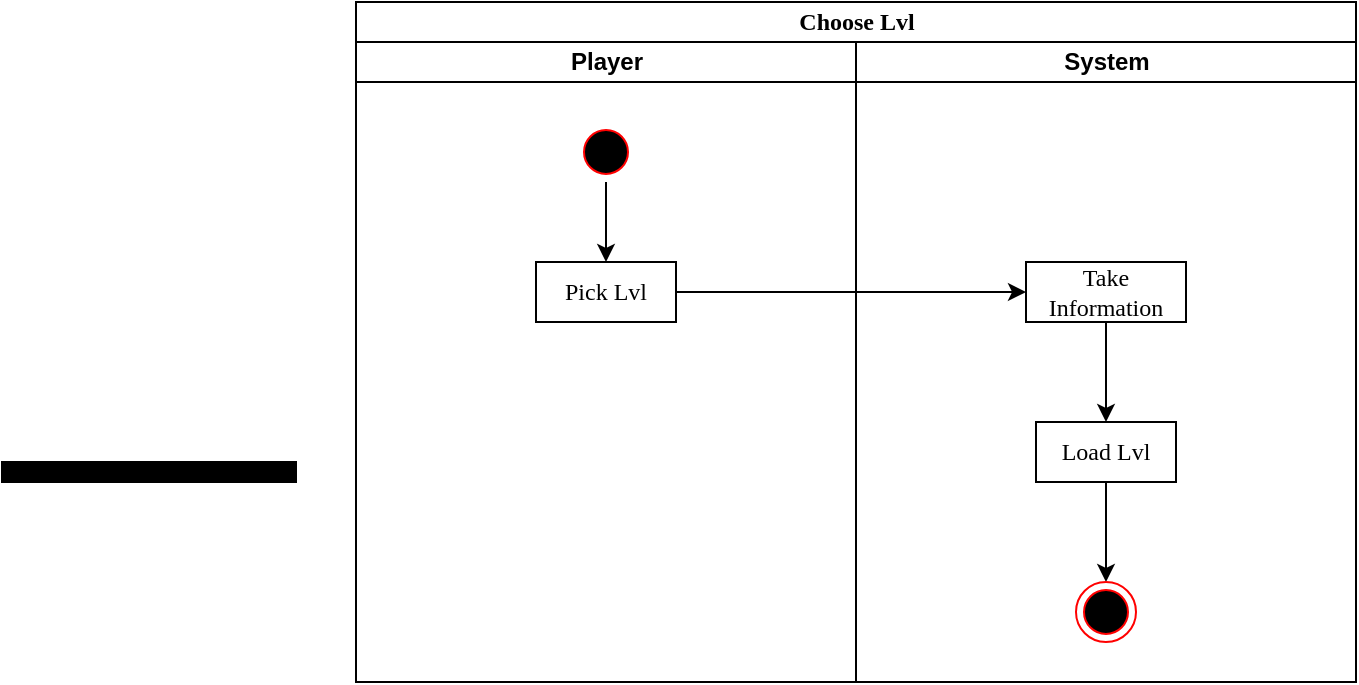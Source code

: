 <mxfile version="20.2.6" type="github">
  <diagram name="Page-1" id="0783ab3e-0a74-02c8-0abd-f7b4e66b4bec">
    <mxGraphModel dx="1792" dy="620" grid="1" gridSize="10" guides="1" tooltips="1" connect="1" arrows="1" fold="1" page="1" pageScale="1" pageWidth="850" pageHeight="1100" background="none" math="0" shadow="0">
      <root>
        <mxCell id="0" />
        <mxCell id="1" parent="0" />
        <mxCell id="1c1d494c118603dd-1" value="Choose Lvl" style="swimlane;html=1;childLayout=stackLayout;startSize=20;rounded=0;shadow=0;comic=0;labelBackgroundColor=none;strokeWidth=1;fontFamily=Verdana;fontSize=12;align=center;" parent="1" vertex="1">
          <mxGeometry x="30" width="500" height="340" as="geometry" />
        </mxCell>
        <mxCell id="1c1d494c118603dd-2" value="Player" style="swimlane;html=1;startSize=20;" parent="1c1d494c118603dd-1" vertex="1">
          <mxGeometry y="20" width="250" height="320" as="geometry" />
        </mxCell>
        <mxCell id="AVhx52o1jvFDgou-Ie24-7" value="" style="edgeStyle=orthogonalEdgeStyle;rounded=0;orthogonalLoop=1;jettySize=auto;html=1;" edge="1" parent="1c1d494c118603dd-2" source="AVhx52o1jvFDgou-Ie24-1" target="1c1d494c118603dd-10">
          <mxGeometry relative="1" as="geometry" />
        </mxCell>
        <mxCell id="AVhx52o1jvFDgou-Ie24-1" value="" style="ellipse;html=1;shape=startState;fillColor=#000000;strokeColor=#ff0000;" vertex="1" parent="1c1d494c118603dd-2">
          <mxGeometry x="110" y="40" width="30" height="30" as="geometry" />
        </mxCell>
        <mxCell id="1c1d494c118603dd-10" value="Pick Lvl" style="rounded=0;whiteSpace=wrap;html=1;shadow=0;comic=0;labelBackgroundColor=none;strokeWidth=1;fontFamily=Verdana;fontSize=12;align=center;arcSize=50;" parent="1c1d494c118603dd-2" vertex="1">
          <mxGeometry x="90" y="110" width="70" height="30" as="geometry" />
        </mxCell>
        <mxCell id="1c1d494c118603dd-3" value="System" style="swimlane;html=1;startSize=20;" parent="1c1d494c118603dd-1" vertex="1">
          <mxGeometry x="250" y="20" width="250" height="320" as="geometry" />
        </mxCell>
        <mxCell id="AVhx52o1jvFDgou-Ie24-9" style="edgeStyle=orthogonalEdgeStyle;rounded=0;orthogonalLoop=1;jettySize=auto;html=1;exitX=0.5;exitY=1;exitDx=0;exitDy=0;entryX=0.5;entryY=0;entryDx=0;entryDy=0;" edge="1" parent="1c1d494c118603dd-3" source="AVhx52o1jvFDgou-Ie24-5" target="AVhx52o1jvFDgou-Ie24-6">
          <mxGeometry relative="1" as="geometry" />
        </mxCell>
        <mxCell id="AVhx52o1jvFDgou-Ie24-5" value="Take Information" style="rounded=0;whiteSpace=wrap;html=1;shadow=0;comic=0;labelBackgroundColor=none;strokeWidth=1;fontFamily=Verdana;fontSize=12;align=center;arcSize=50;" vertex="1" parent="1c1d494c118603dd-3">
          <mxGeometry x="85" y="110" width="80" height="30" as="geometry" />
        </mxCell>
        <mxCell id="AVhx52o1jvFDgou-Ie24-10" style="edgeStyle=orthogonalEdgeStyle;rounded=0;orthogonalLoop=1;jettySize=auto;html=1;exitX=0.5;exitY=1;exitDx=0;exitDy=0;entryX=0.5;entryY=0;entryDx=0;entryDy=0;" edge="1" parent="1c1d494c118603dd-3" source="AVhx52o1jvFDgou-Ie24-6" target="AVhx52o1jvFDgou-Ie24-3">
          <mxGeometry relative="1" as="geometry" />
        </mxCell>
        <mxCell id="AVhx52o1jvFDgou-Ie24-6" value="Load Lvl" style="rounded=0;whiteSpace=wrap;html=1;shadow=0;comic=0;labelBackgroundColor=none;strokeWidth=1;fontFamily=Verdana;fontSize=12;align=center;arcSize=50;" vertex="1" parent="1c1d494c118603dd-3">
          <mxGeometry x="90" y="190" width="70" height="30" as="geometry" />
        </mxCell>
        <mxCell id="AVhx52o1jvFDgou-Ie24-3" value="" style="ellipse;html=1;shape=endState;fillColor=#000000;strokeColor=#ff0000;" vertex="1" parent="1c1d494c118603dd-3">
          <mxGeometry x="110" y="270" width="30" height="30" as="geometry" />
        </mxCell>
        <mxCell id="AVhx52o1jvFDgou-Ie24-8" style="edgeStyle=orthogonalEdgeStyle;rounded=0;orthogonalLoop=1;jettySize=auto;html=1;exitX=1;exitY=0.5;exitDx=0;exitDy=0;entryX=0;entryY=0.5;entryDx=0;entryDy=0;" edge="1" parent="1c1d494c118603dd-1" source="1c1d494c118603dd-10" target="AVhx52o1jvFDgou-Ie24-5">
          <mxGeometry relative="1" as="geometry" />
        </mxCell>
        <mxCell id="60571a20871a0731-3" value="" style="whiteSpace=wrap;html=1;rounded=0;shadow=0;comic=0;labelBackgroundColor=none;strokeWidth=1;fillColor=#000000;fontFamily=Verdana;fontSize=12;align=center;rotation=0;" parent="1" vertex="1">
          <mxGeometry x="-147" y="230" width="147" height="10" as="geometry" />
        </mxCell>
      </root>
    </mxGraphModel>
  </diagram>
</mxfile>
